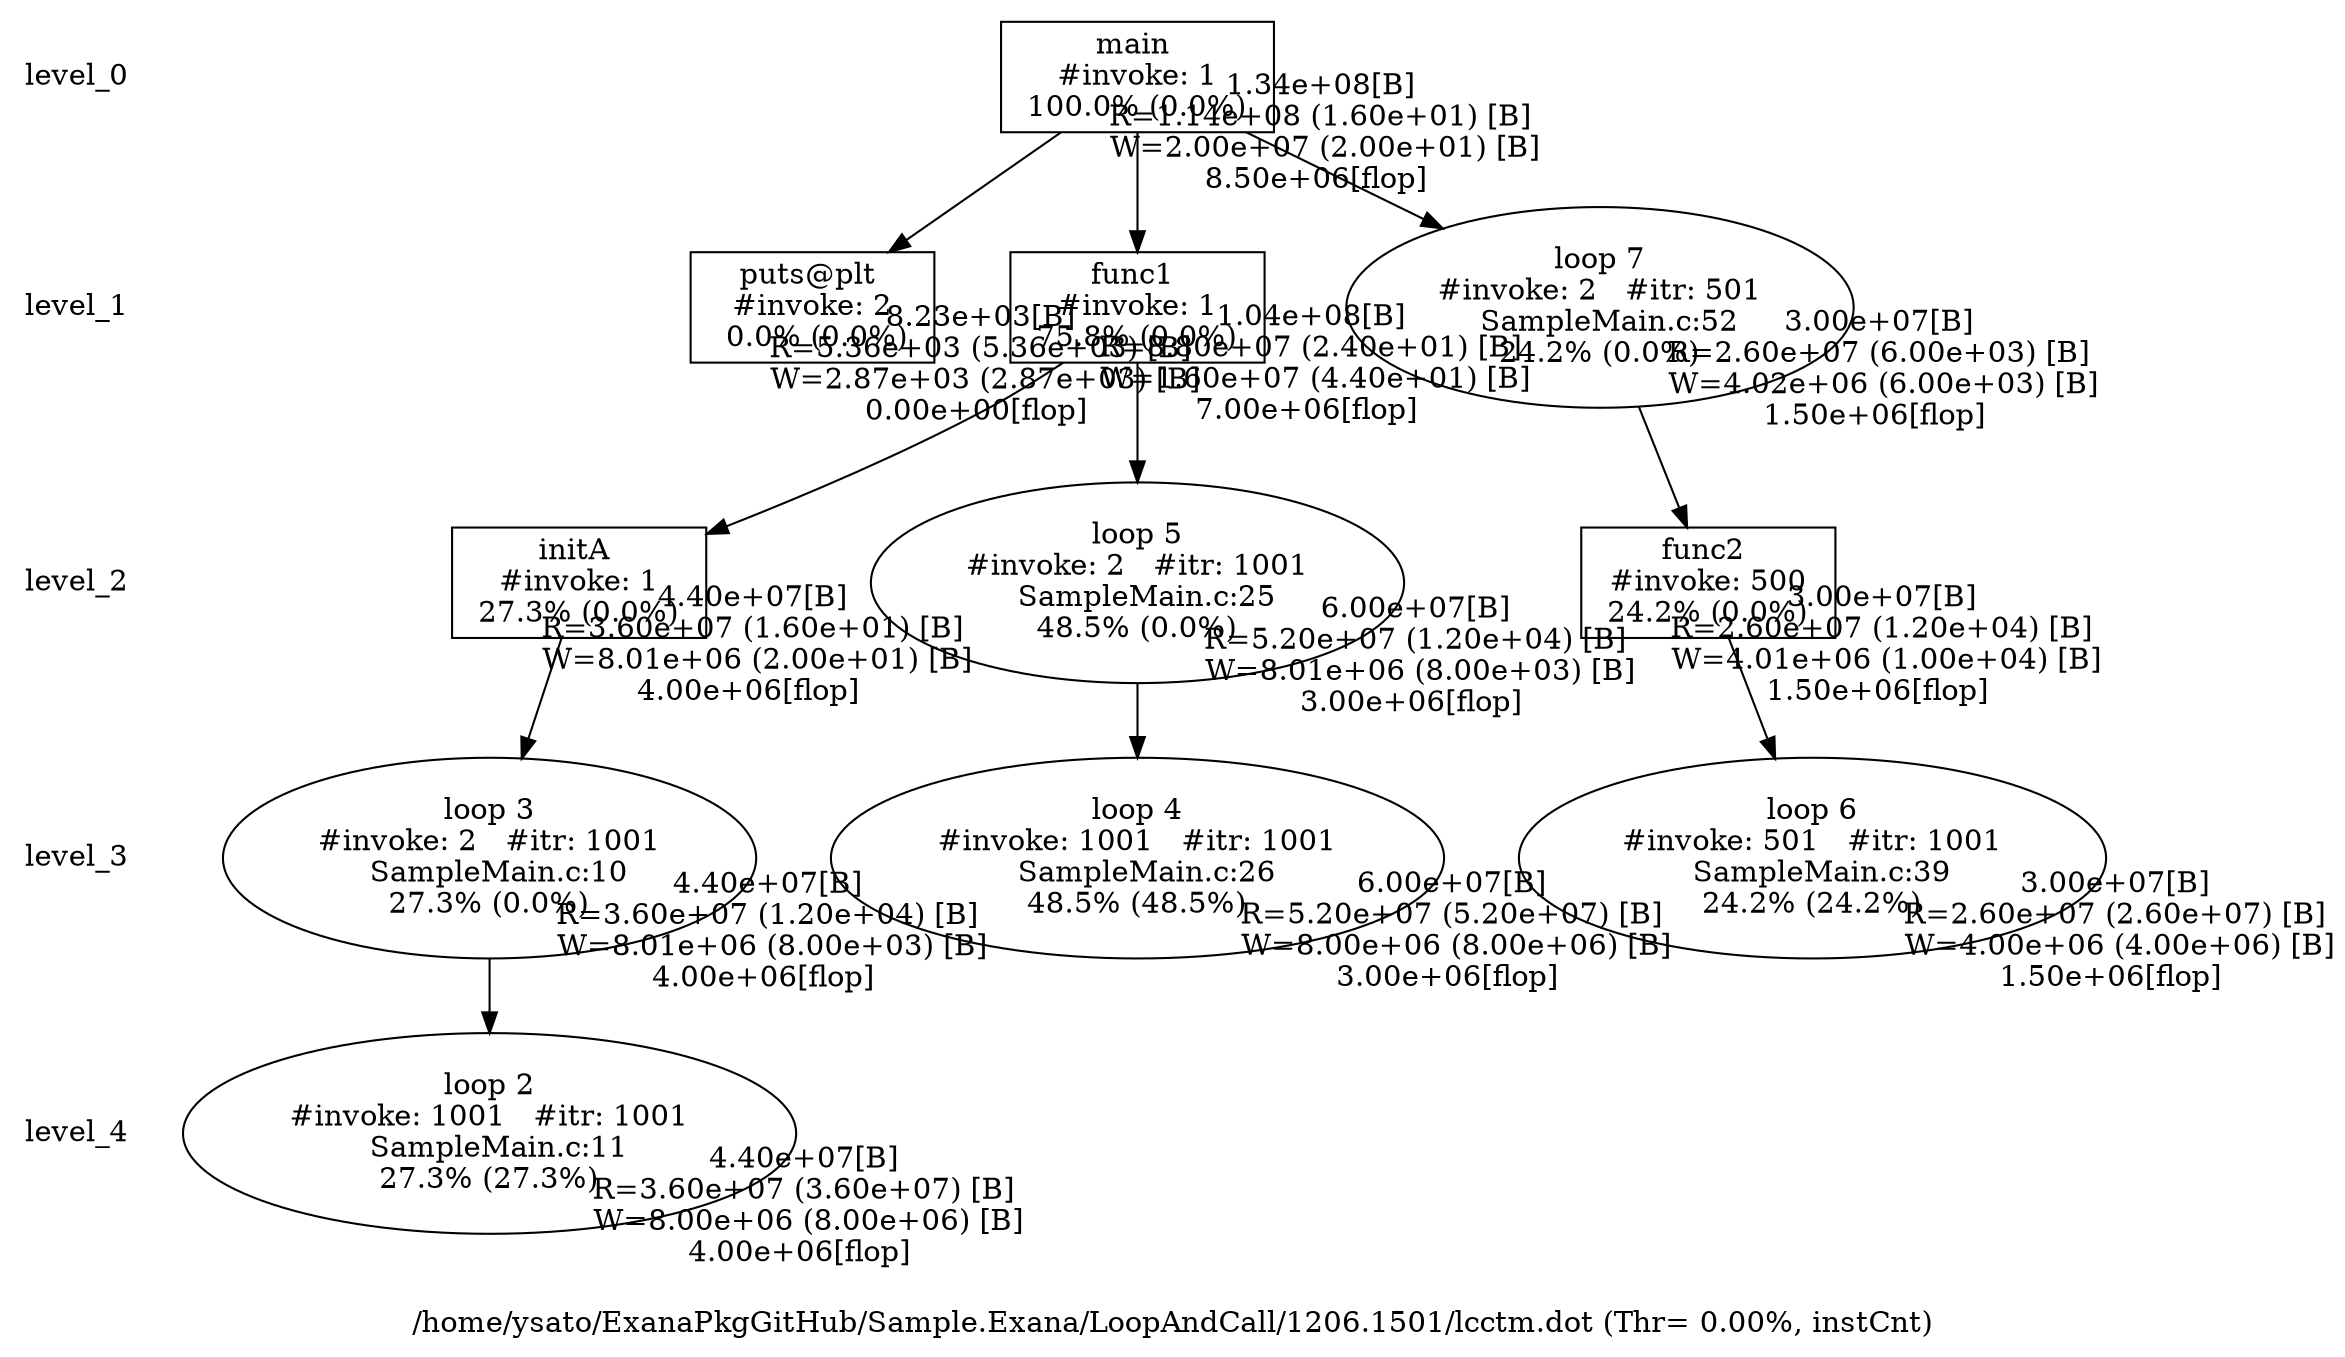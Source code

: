 /* topNodeID=0
 */
digraph G { 
 graph [outputMode=nodesfirst packMode="graph" splines=true size="1000,1000"]; 
label="/home/ysato/ExanaPkgGitHub/Sample.Exana/LoopAndCall/1206.1501/lcctm.dot (Thr= 0.00%, instCnt)"
level_0 [pos="0,0" shape=none];level_1 [pos="0,100" shape=none];level_2 [pos="0,200" shape=none];level_3 [pos="0,300" shape=none];level_4 [pos="0,400" shape=none];level_0 -> level_1 -> level_2 -> level_3 -> level_4[color=transparent];
	 N0xbb0690 [shape=box, label="main \n #invoke: 1 \n 100.0% (0.0%) "] [URL="index.php?nodeID=0&filename=lcct.dat&checkedflags=-mem -flop -RW&summary_threshold_ratio=0.0&exefile="];
	 N0xbb0690 -> N0xbb0690 [ color=transparent, headlabel=" \n  \n 1.34e+08[B]\n  R=1.14e+08 (1.60e+01) [B] \n  W=2.00e+07 (2.00e+01) [B]\n8.50e+06[flop]\n " ,labeldistance = 2];
	 N0xbb0748 [shape=box, label="puts@plt \n #invoke: 2 \n  0.0% (0.0%) "] [URL="index.php?nodeID=1&filename=lcct.dat&checkedflags=-mem -flop -RW&summary_threshold_ratio=0.0&exefile="];
	 N0xbb0748 -> N0xbb0748 [ color=transparent, headlabel=" \n  \n 8.23e+03[B]\n  R=5.36e+03 (5.36e+03) [B] \n  W=2.87e+03 (2.87e+03) [B]\n0.00e+00[flop]\n " ,labeldistance = 2];
	 N0xbb0690 -> N0xbb0748 ;
	 N0xbb0800 [shape=box, label="func1 \n #invoke: 1 \n 75.8% (0.0%) "] [URL="index.php?nodeID=2&filename=lcct.dat&checkedflags=-mem -flop -RW&summary_threshold_ratio=0.0&exefile="];
	 N0xbb0800 -> N0xbb0800 [ color=transparent, headlabel=" \n  \n 1.04e+08[B]\n  R=8.80e+07 (2.40e+01) [B] \n  W=1.60e+07 (4.40e+01) [B]\n7.00e+06[flop]\n " ,labeldistance = 2];
	 N0xbb0690 -> N0xbb0800 ;
	 N0xbb0970 [shape=box, label="initA \n #invoke: 1 \n 27.3% (0.0%) "] [URL="index.php?nodeID=4&filename=lcct.dat&checkedflags=-mem -flop -RW&summary_threshold_ratio=0.0&exefile="];
	 N0xbb0970 -> N0xbb0970 [ color=transparent, headlabel=" \n  \n 4.40e+07[B]\n  R=3.60e+07 (1.60e+01) [B] \n  W=8.01e+06 (2.00e+01) [B]\n4.00e+06[flop]\n " ,labeldistance = 2];
	 N0xbb0800 -> N0xbb0970 ;
	 N0xbb0ae0 [label=<loop 3<br/>#invoke: 2   #itr: 1001<br/>   SampleMain.c:10 <br/> 27.3% (0.0%) >] [URL="index.php?nodeID=6&filename=lcct.dat&checkedflags=-mem -flop -RW&summary_threshold_ratio=0.0&exefile="];
	 N0xbb0ae0 -> N0xbb0ae0 [ color=transparent, headlabel=" \n  \n 4.40e+07[B]\n  R=3.60e+07 (1.20e+04) [B] \n  W=8.01e+06 (8.00e+03) [B]\n4.00e+06[flop]\n " ,labeldistance = 2];
	 N0xbb0970 -> N0xbb0ae0 ;
	 N0xbb0b98 [label=<loop 2<br/>#invoke: 1001   #itr: 1001<br/>   SampleMain.c:11 <br/> 27.3% (27.3%) >] [URL="index.php?nodeID=7&filename=lcct.dat&checkedflags=-mem -flop -RW&summary_threshold_ratio=0.0&exefile="];
	 N0xbb0b98 -> N0xbb0b98 [ color=transparent, headlabel=" \n  \n 4.40e+07[B]\n  R=3.60e+07 (3.60e+07) [B] \n  W=8.00e+06 (8.00e+06) [B]\n4.00e+06[flop]\n " ,labeldistance = 2];
	 N0xbb0ae0 -> N0xbb0b98 ;
	 N0xbb0c50 [label=<loop 5<br/>#invoke: 2   #itr: 1001<br/>   SampleMain.c:25 <br/> 48.5% (0.0%) >] [URL="index.php?nodeID=8&filename=lcct.dat&checkedflags=-mem -flop -RW&summary_threshold_ratio=0.0&exefile="];
	 N0xbb0c50 -> N0xbb0c50 [ color=transparent, headlabel=" \n  \n 6.00e+07[B]\n  R=5.20e+07 (1.20e+04) [B] \n  W=8.01e+06 (8.00e+03) [B]\n3.00e+06[flop]\n " ,labeldistance = 2];
	 N0xbb0800 -> N0xbb0c50 ;
	 N0xbb0d08 [label=<loop 4<br/>#invoke: 1001   #itr: 1001<br/>   SampleMain.c:26 <br/> 48.5% (48.5%) >] [URL="index.php?nodeID=9&filename=lcct.dat&checkedflags=-mem -flop -RW&summary_threshold_ratio=0.0&exefile="];
	 N0xbb0d08 -> N0xbb0d08 [ color=transparent, headlabel=" \n  \n 6.00e+07[B]\n  R=5.20e+07 (5.20e+07) [B] \n  W=8.00e+06 (8.00e+06) [B]\n3.00e+06[flop]\n " ,labeldistance = 2];
	 N0xbb0c50 -> N0xbb0d08 ;
	 N0xbb0dc0 [label=<loop 7<br/>#invoke: 2   #itr: 501<br/>   SampleMain.c:52 <br/> 24.2% (0.0%) >] [URL="index.php?nodeID=10&filename=lcct.dat&checkedflags=-mem -flop -RW&summary_threshold_ratio=0.0&exefile="];
	 N0xbb0dc0 -> N0xbb0dc0 [ color=transparent, headlabel=" \n  \n 3.00e+07[B]\n  R=2.60e+07 (6.00e+03) [B] \n  W=4.02e+06 (6.00e+03) [B]\n1.50e+06[flop]\n " ,labeldistance = 2];
	 N0xbb0690 -> N0xbb0dc0 ;
	 N0xbb0e78 [shape=box, label="func2 \n #invoke: 500 \n 24.2% (0.0%) "] [URL="index.php?nodeID=11&filename=lcct.dat&checkedflags=-mem -flop -RW&summary_threshold_ratio=0.0&exefile="];
	 N0xbb0e78 -> N0xbb0e78 [ color=transparent, headlabel=" \n  \n 3.00e+07[B]\n  R=2.60e+07 (1.20e+04) [B] \n  W=4.01e+06 (1.00e+04) [B]\n1.50e+06[flop]\n " ,labeldistance = 2];
	 N0xbb0dc0 -> N0xbb0e78 ;
	 N0xbb0f30 [label=<loop 6<br/>#invoke: 501   #itr: 1001<br/>   SampleMain.c:39 <br/> 24.2% (24.2%) >] [URL="index.php?nodeID=12&filename=lcct.dat&checkedflags=-mem -flop -RW&summary_threshold_ratio=0.0&exefile="];
	 N0xbb0f30 -> N0xbb0f30 [ color=transparent, headlabel=" \n  \n 3.00e+07[B]\n  R=2.60e+07 (2.60e+07) [B] \n  W=4.00e+06 (4.00e+06) [B]\n1.50e+06[flop]\n " ,labeldistance = 2];
	 N0xbb0e78 -> N0xbb0f30 ;
{rank = same; level_0; N0xbb0690; } 
{rank = same; level_1; N0xbb0748; N0xbb0dc0; N0xbb0800; } 
{rank = same; level_2; N0xbb0970; N0xbb0e78; N0xbb0c50; } 
{rank = same; level_3; N0xbb0ae0; N0xbb0f30; N0xbb0d08; } 
{rank = same; level_4; N0xbb0b98; } 
} 
